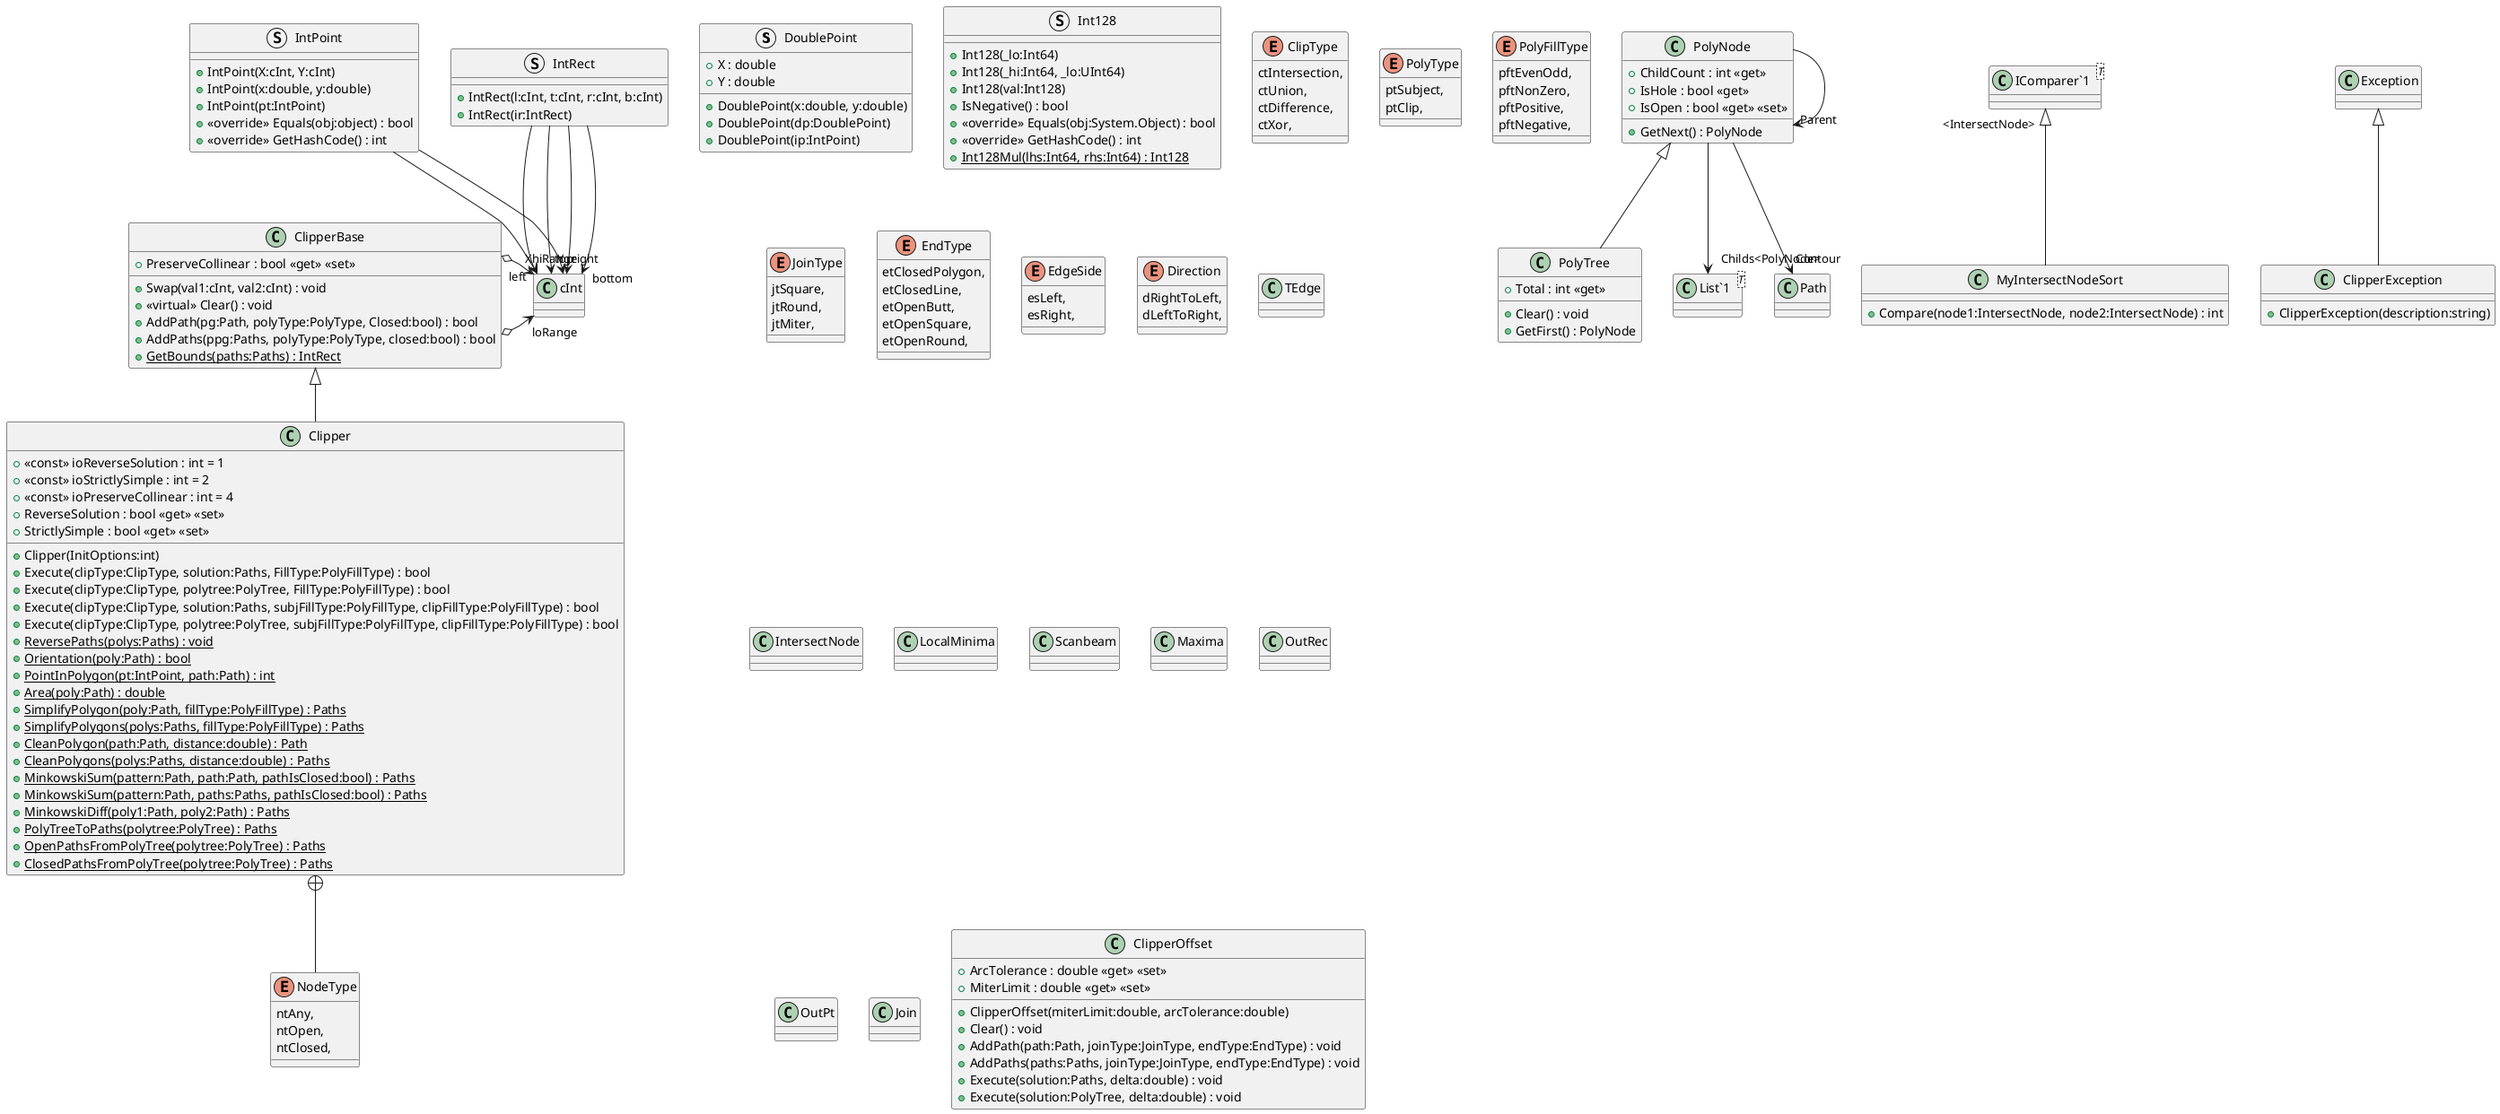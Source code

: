 @startuml
struct DoublePoint {
    + X : double
    + Y : double
    + DoublePoint(x:double, y:double)
    + DoublePoint(dp:DoublePoint)
    + DoublePoint(ip:IntPoint)
}
class PolyTree {
    + Clear() : void
    + GetFirst() : PolyNode
    + Total : int <<get>>
}
class PolyNode {
    + ChildCount : int <<get>>
    + GetNext() : PolyNode
    + IsHole : bool <<get>>
    + IsOpen : bool <<get>> <<set>>
}
struct Int128 {
    + Int128(_lo:Int64)
    + Int128(_hi:Int64, _lo:UInt64)
    + Int128(val:Int128)
    + IsNegative() : bool
    + <<override>> Equals(obj:System.Object) : bool
    + <<override>> GetHashCode() : int
    + {static} Int128Mul(lhs:Int64, rhs:Int64) : Int128
}
struct IntPoint {
    + IntPoint(X:cInt, Y:cInt)
    + IntPoint(x:double, y:double)
    + IntPoint(pt:IntPoint)
    + <<override>> Equals(obj:object) : bool
    + <<override>> GetHashCode() : int
}
struct IntRect {
    + IntRect(l:cInt, t:cInt, r:cInt, b:cInt)
    + IntRect(ir:IntRect)
}
enum ClipType {
    ctIntersection,
    ctUnion,
    ctDifference,
    ctXor,
}
enum PolyType {
    ptSubject,
    ptClip,
}
enum PolyFillType {
    pftEvenOdd,
    pftNonZero,
    pftPositive,
    pftNegative,
}
enum JoinType {
    jtSquare,
    jtRound,
    jtMiter,
}
enum EndType {
    etClosedPolygon,
    etClosedLine,
    etOpenButt,
    etOpenSquare,
    etOpenRound,
}
enum EdgeSide {
    esLeft,
    esRight,
}
enum Direction {
    dRightToLeft,
    dLeftToRight,
}
class TEdge {
}
class IntersectNode {
}
class MyIntersectNodeSort {
    + Compare(node1:IntersectNode, node2:IntersectNode) : int
}
class LocalMinima {
}
class Scanbeam {
}
class Maxima {
}
class OutRec {
}
class OutPt {
}
class Join {
}
class ClipperBase {
    + PreserveCollinear : bool <<get>> <<set>>
    + Swap(val1:cInt, val2:cInt) : void
    + <<virtual>> Clear() : void
    + AddPath(pg:Path, polyType:PolyType, Closed:bool) : bool
    + AddPaths(ppg:Paths, polyType:PolyType, closed:bool) : bool
    + {static} GetBounds(paths:Paths) : IntRect
}
class Clipper {
    + <<const>> ioReverseSolution : int = 1
    + <<const>> ioStrictlySimple : int = 2
    + <<const>> ioPreserveCollinear : int = 4
    + Clipper(InitOptions:int)
    + ReverseSolution : bool <<get>> <<set>>
    + StrictlySimple : bool <<get>> <<set>>
    + Execute(clipType:ClipType, solution:Paths, FillType:PolyFillType) : bool
    + Execute(clipType:ClipType, polytree:PolyTree, FillType:PolyFillType) : bool
    + Execute(clipType:ClipType, solution:Paths, subjFillType:PolyFillType, clipFillType:PolyFillType) : bool
    + Execute(clipType:ClipType, polytree:PolyTree, subjFillType:PolyFillType, clipFillType:PolyFillType) : bool
    + {static} ReversePaths(polys:Paths) : void
    + {static} Orientation(poly:Path) : bool
    + {static} PointInPolygon(pt:IntPoint, path:Path) : int
    + {static} Area(poly:Path) : double
    + {static} SimplifyPolygon(poly:Path, fillType:PolyFillType) : Paths
    + {static} SimplifyPolygons(polys:Paths, fillType:PolyFillType) : Paths
    + {static} CleanPolygon(path:Path, distance:double) : Path
    + {static} CleanPolygons(polys:Paths, distance:double) : Paths
    + {static} MinkowskiSum(pattern:Path, path:Path, pathIsClosed:bool) : Paths
    + {static} MinkowskiSum(pattern:Path, paths:Paths, pathIsClosed:bool) : Paths
    + {static} MinkowskiDiff(poly1:Path, poly2:Path) : Paths
    + {static} PolyTreeToPaths(polytree:PolyTree) : Paths
    + {static} OpenPathsFromPolyTree(polytree:PolyTree) : Paths
    + {static} ClosedPathsFromPolyTree(polytree:PolyTree) : Paths
}
class ClipperOffset {
    + ArcTolerance : double <<get>> <<set>>
    + MiterLimit : double <<get>> <<set>>
    + ClipperOffset(miterLimit:double, arcTolerance:double)
    + Clear() : void
    + AddPath(path:Path, joinType:JoinType, endType:EndType) : void
    + AddPaths(paths:Paths, joinType:JoinType, endType:EndType) : void
    + Execute(solution:Paths, delta:double) : void
    + Execute(solution:PolyTree, delta:double) : void
}
class ClipperException {
    + ClipperException(description:string)
}
class "List`1"<T> {
}
class "IComparer`1"<T> {
}
enum NodeType {
    ntAny,
    ntOpen,
    ntClosed,
}
PolyNode <|-- PolyTree
PolyNode --> "Contour" Path
PolyNode --> "Childs<PolyNode>" "List`1"
PolyNode --> "Parent" PolyNode
IntPoint --> "X" cInt
IntPoint --> "Y" cInt
IntRect --> "left" cInt
IntRect --> "top" cInt
IntRect --> "right" cInt
IntRect --> "bottom" cInt
"IComparer`1" "<IntersectNode>" <|-- MyIntersectNodeSort
ClipperBase o-> "loRange" cInt
ClipperBase o-> "hiRange" cInt
ClipperBase <|-- Clipper
Exception <|-- ClipperException
Clipper +-- NodeType
@enduml

